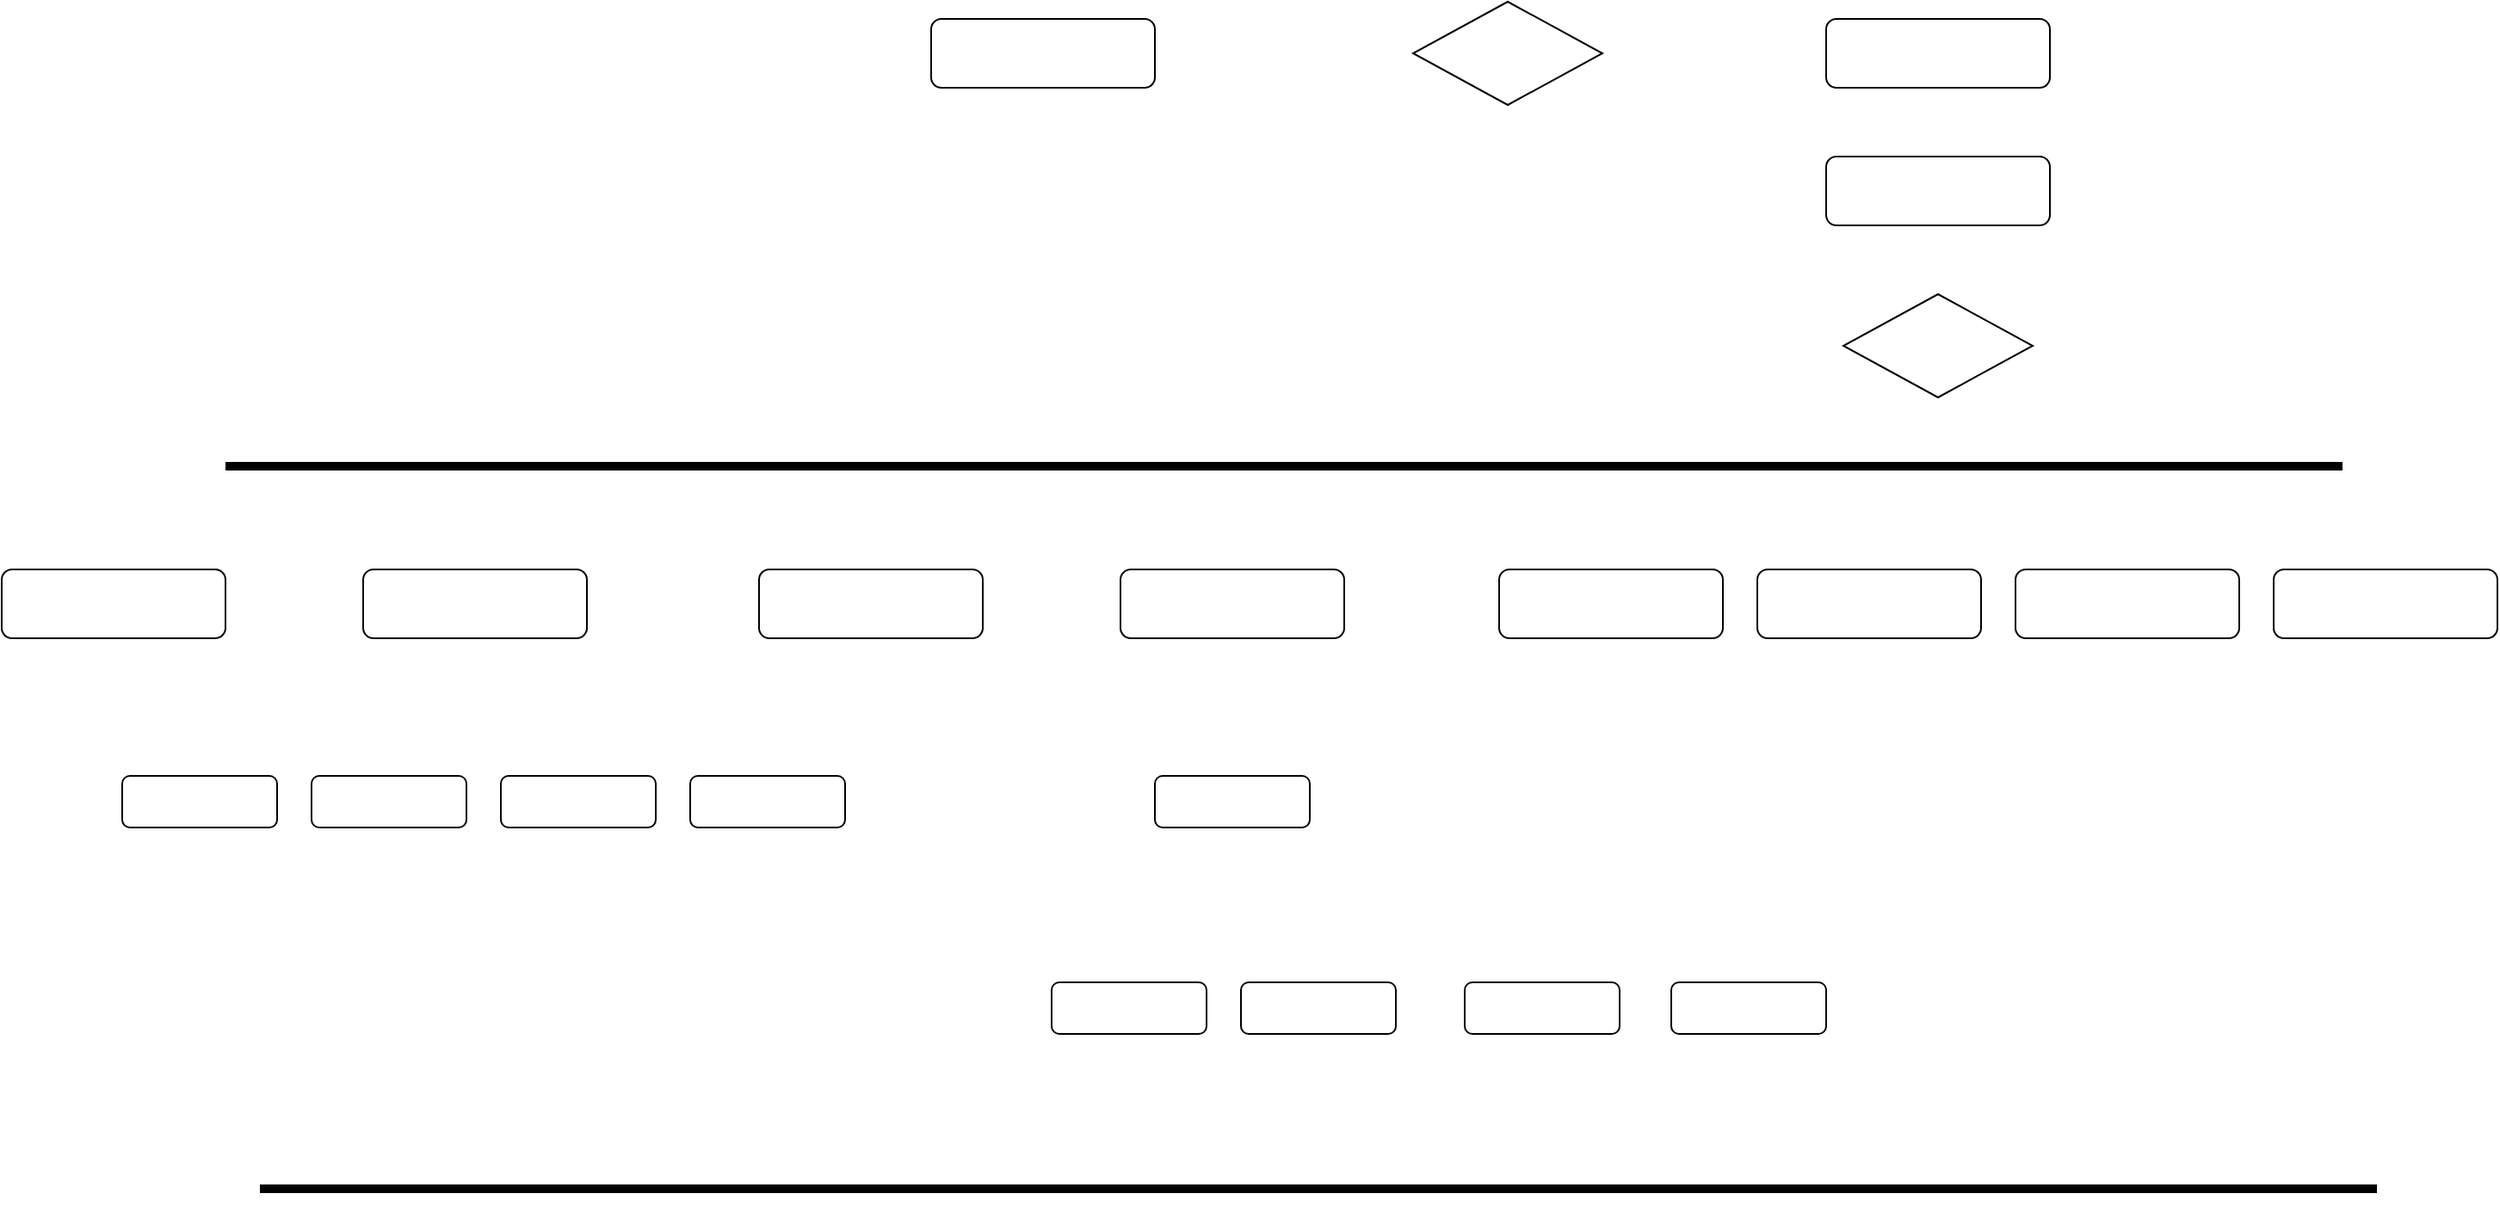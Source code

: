 <mxfile version="21.6.2" type="github">
  <diagram name="Page-1" id="1aIex8ccTAoRGTjpidiL">
    <mxGraphModel dx="1900" dy="573" grid="1" gridSize="10" guides="1" tooltips="1" connect="1" arrows="1" fold="1" page="1" pageScale="1" pageWidth="850" pageHeight="1100" math="0" shadow="0">
      <root>
        <mxCell id="0" />
        <mxCell id="1" parent="0" />
        <mxCell id="xtMuz63zyeB6EGfJgtIS-1" value="" style="rounded=1;whiteSpace=wrap;html=1;" vertex="1" parent="1">
          <mxGeometry x="260" y="120" width="130" height="40" as="geometry" />
        </mxCell>
        <mxCell id="xtMuz63zyeB6EGfJgtIS-2" value="" style="rounded=1;whiteSpace=wrap;html=1;" vertex="1" parent="1">
          <mxGeometry x="780" y="120" width="130" height="40" as="geometry" />
        </mxCell>
        <mxCell id="xtMuz63zyeB6EGfJgtIS-3" value="" style="rhombus;whiteSpace=wrap;html=1;" vertex="1" parent="1">
          <mxGeometry x="540" y="110" width="110" height="60" as="geometry" />
        </mxCell>
        <mxCell id="xtMuz63zyeB6EGfJgtIS-4" value="" style="rounded=1;whiteSpace=wrap;html=1;" vertex="1" parent="1">
          <mxGeometry x="780" y="200" width="130" height="40" as="geometry" />
        </mxCell>
        <mxCell id="xtMuz63zyeB6EGfJgtIS-5" value="" style="rhombus;whiteSpace=wrap;html=1;" vertex="1" parent="1">
          <mxGeometry x="790" y="280" width="110" height="60" as="geometry" />
        </mxCell>
        <mxCell id="xtMuz63zyeB6EGfJgtIS-6" value="" style="line;strokeWidth=1;fillColor=none;align=left;verticalAlign=middle;spacingTop=-1;spacingLeft=3;spacingRight=3;rotatable=0;labelPosition=right;points=[];portConstraint=eastwest;strokeColor=inherit;" vertex="1" parent="1">
          <mxGeometry x="80" y="390" width="690" as="geometry" />
        </mxCell>
        <mxCell id="xtMuz63zyeB6EGfJgtIS-7" value="" style="line;strokeWidth=5;fillColor=none;align=left;verticalAlign=middle;spacingTop=-1;spacingLeft=3;spacingRight=3;rotatable=0;labelPosition=right;points=[];portConstraint=eastwest;strokeColor=inherit;" vertex="1" parent="1">
          <mxGeometry x="-130" y="790" width="1230" height="20" as="geometry" />
        </mxCell>
        <mxCell id="xtMuz63zyeB6EGfJgtIS-8" value="" style="rounded=1;whiteSpace=wrap;html=1;" vertex="1" parent="1">
          <mxGeometry x="-70" y="440" width="130" height="40" as="geometry" />
        </mxCell>
        <mxCell id="xtMuz63zyeB6EGfJgtIS-9" value="" style="rounded=1;whiteSpace=wrap;html=1;" vertex="1" parent="1">
          <mxGeometry x="160" y="440" width="130" height="40" as="geometry" />
        </mxCell>
        <mxCell id="xtMuz63zyeB6EGfJgtIS-10" value="" style="rounded=1;whiteSpace=wrap;html=1;" vertex="1" parent="1">
          <mxGeometry x="370" y="440" width="130" height="40" as="geometry" />
        </mxCell>
        <mxCell id="xtMuz63zyeB6EGfJgtIS-11" value="" style="rounded=1;whiteSpace=wrap;html=1;" vertex="1" parent="1">
          <mxGeometry x="590" y="440" width="130" height="40" as="geometry" />
        </mxCell>
        <mxCell id="xtMuz63zyeB6EGfJgtIS-12" value="" style="rounded=1;whiteSpace=wrap;html=1;" vertex="1" parent="1">
          <mxGeometry x="740" y="440" width="130" height="40" as="geometry" />
        </mxCell>
        <mxCell id="xtMuz63zyeB6EGfJgtIS-13" value="" style="rounded=1;whiteSpace=wrap;html=1;" vertex="1" parent="1">
          <mxGeometry x="890" y="440" width="130" height="40" as="geometry" />
        </mxCell>
        <mxCell id="xtMuz63zyeB6EGfJgtIS-14" value="" style="rounded=1;whiteSpace=wrap;html=1;" vertex="1" parent="1">
          <mxGeometry x="1040" y="440" width="130" height="40" as="geometry" />
        </mxCell>
        <mxCell id="xtMuz63zyeB6EGfJgtIS-15" value="" style="rounded=1;whiteSpace=wrap;html=1;" vertex="1" parent="1">
          <mxGeometry x="-280" y="440" width="130" height="40" as="geometry" />
        </mxCell>
        <mxCell id="xtMuz63zyeB6EGfJgtIS-16" value="" style="rounded=1;whiteSpace=wrap;html=1;" vertex="1" parent="1">
          <mxGeometry x="-100" y="560" width="90" height="30" as="geometry" />
        </mxCell>
        <mxCell id="xtMuz63zyeB6EGfJgtIS-20" value="" style="rounded=1;whiteSpace=wrap;html=1;" vertex="1" parent="1">
          <mxGeometry x="-210" y="560" width="90" height="30" as="geometry" />
        </mxCell>
        <mxCell id="xtMuz63zyeB6EGfJgtIS-21" value="" style="rounded=1;whiteSpace=wrap;html=1;" vertex="1" parent="1">
          <mxGeometry x="10" y="560" width="90" height="30" as="geometry" />
        </mxCell>
        <mxCell id="xtMuz63zyeB6EGfJgtIS-22" value="" style="rounded=1;whiteSpace=wrap;html=1;" vertex="1" parent="1">
          <mxGeometry x="120" y="560" width="90" height="30" as="geometry" />
        </mxCell>
        <mxCell id="xtMuz63zyeB6EGfJgtIS-23" value="" style="rounded=1;whiteSpace=wrap;html=1;" vertex="1" parent="1">
          <mxGeometry x="390" y="560" width="90" height="30" as="geometry" />
        </mxCell>
        <mxCell id="xtMuz63zyeB6EGfJgtIS-24" value="" style="rounded=1;whiteSpace=wrap;html=1;" vertex="1" parent="1">
          <mxGeometry x="330" y="680" width="90" height="30" as="geometry" />
        </mxCell>
        <mxCell id="xtMuz63zyeB6EGfJgtIS-25" value="" style="rounded=1;whiteSpace=wrap;html=1;" vertex="1" parent="1">
          <mxGeometry x="440" y="680" width="90" height="30" as="geometry" />
        </mxCell>
        <mxCell id="xtMuz63zyeB6EGfJgtIS-26" value="" style="rounded=1;whiteSpace=wrap;html=1;" vertex="1" parent="1">
          <mxGeometry x="570" y="680" width="90" height="30" as="geometry" />
        </mxCell>
        <mxCell id="xtMuz63zyeB6EGfJgtIS-27" style="edgeStyle=orthogonalEdgeStyle;rounded=0;orthogonalLoop=1;jettySize=auto;html=1;exitX=0.5;exitY=1;exitDx=0;exitDy=0;" edge="1" parent="1" source="xtMuz63zyeB6EGfJgtIS-23" target="xtMuz63zyeB6EGfJgtIS-23">
          <mxGeometry relative="1" as="geometry" />
        </mxCell>
        <mxCell id="xtMuz63zyeB6EGfJgtIS-28" value="" style="rounded=1;whiteSpace=wrap;html=1;" vertex="1" parent="1">
          <mxGeometry x="690" y="680" width="90" height="30" as="geometry" />
        </mxCell>
        <mxCell id="xtMuz63zyeB6EGfJgtIS-29" value="" style="line;strokeWidth=5;fillColor=none;align=left;verticalAlign=middle;spacingTop=-1;spacingLeft=3;spacingRight=3;rotatable=0;labelPosition=right;points=[];portConstraint=eastwest;strokeColor=inherit;" vertex="1" parent="1">
          <mxGeometry x="-150" y="370" width="1230" height="20" as="geometry" />
        </mxCell>
      </root>
    </mxGraphModel>
  </diagram>
</mxfile>
